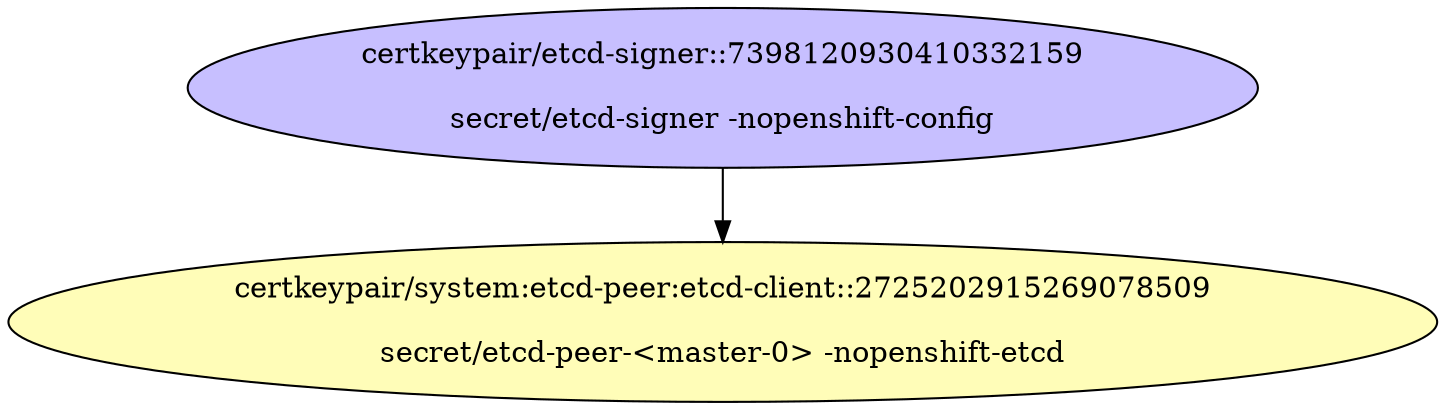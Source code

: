 digraph "Local Certificate" {
  // Node definitions.
  0 [
    label="certkeypair/system:etcd-peer:etcd-client::2725202915269078509\n\nsecret/etcd-peer-<master-0> -nopenshift-etcd\n"
    style=filled
    fillcolor="#fffdb8"
  ];
  1 [
    label="certkeypair/etcd-signer::7398120930410332159\n\nsecret/etcd-signer -nopenshift-config\n"
    style=filled
    fillcolor="#c7bfff"
  ];

  // Edge definitions.
  1 -> 0;
}